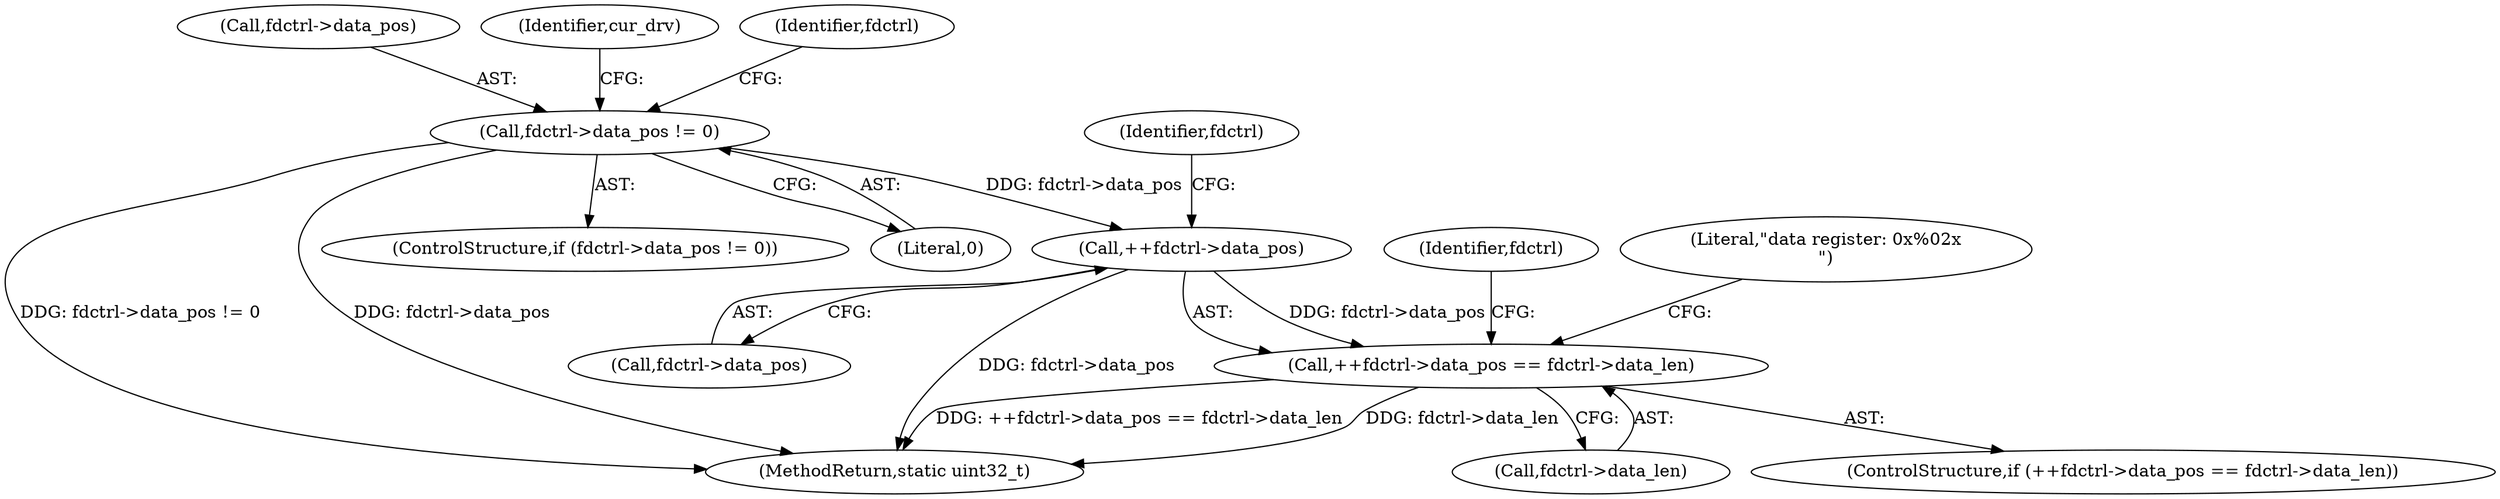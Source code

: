 digraph "0_qemu_e907746266721f305d67bc0718795fedee2e824c_0@pointer" {
"1000210" [label="(Call,++fdctrl->data_pos)"];
"1000160" [label="(Call,fdctrl->data_pos != 0)"];
"1000209" [label="(Call,++fdctrl->data_pos == fdctrl->data_len)"];
"1000161" [label="(Call,fdctrl->data_pos)"];
"1000246" [label="(MethodReturn,static uint32_t)"];
"1000214" [label="(Call,fdctrl->data_len)"];
"1000211" [label="(Call,fdctrl->data_pos)"];
"1000220" [label="(Identifier,fdctrl)"];
"1000159" [label="(ControlStructure,if (fdctrl->data_pos != 0))"];
"1000164" [label="(Literal,0)"];
"1000181" [label="(Identifier,cur_drv)"];
"1000208" [label="(ControlStructure,if (++fdctrl->data_pos == fdctrl->data_len))"];
"1000160" [label="(Call,fdctrl->data_pos != 0)"];
"1000168" [label="(Identifier,fdctrl)"];
"1000242" [label="(Literal,\"data register: 0x%02x\n\")"];
"1000209" [label="(Call,++fdctrl->data_pos == fdctrl->data_len)"];
"1000210" [label="(Call,++fdctrl->data_pos)"];
"1000215" [label="(Identifier,fdctrl)"];
"1000210" -> "1000209"  [label="AST: "];
"1000210" -> "1000211"  [label="CFG: "];
"1000211" -> "1000210"  [label="AST: "];
"1000215" -> "1000210"  [label="CFG: "];
"1000210" -> "1000246"  [label="DDG: fdctrl->data_pos"];
"1000210" -> "1000209"  [label="DDG: fdctrl->data_pos"];
"1000160" -> "1000210"  [label="DDG: fdctrl->data_pos"];
"1000160" -> "1000159"  [label="AST: "];
"1000160" -> "1000164"  [label="CFG: "];
"1000161" -> "1000160"  [label="AST: "];
"1000164" -> "1000160"  [label="AST: "];
"1000168" -> "1000160"  [label="CFG: "];
"1000181" -> "1000160"  [label="CFG: "];
"1000160" -> "1000246"  [label="DDG: fdctrl->data_pos != 0"];
"1000160" -> "1000246"  [label="DDG: fdctrl->data_pos"];
"1000209" -> "1000208"  [label="AST: "];
"1000209" -> "1000214"  [label="CFG: "];
"1000214" -> "1000209"  [label="AST: "];
"1000220" -> "1000209"  [label="CFG: "];
"1000242" -> "1000209"  [label="CFG: "];
"1000209" -> "1000246"  [label="DDG: ++fdctrl->data_pos == fdctrl->data_len"];
"1000209" -> "1000246"  [label="DDG: fdctrl->data_len"];
}
